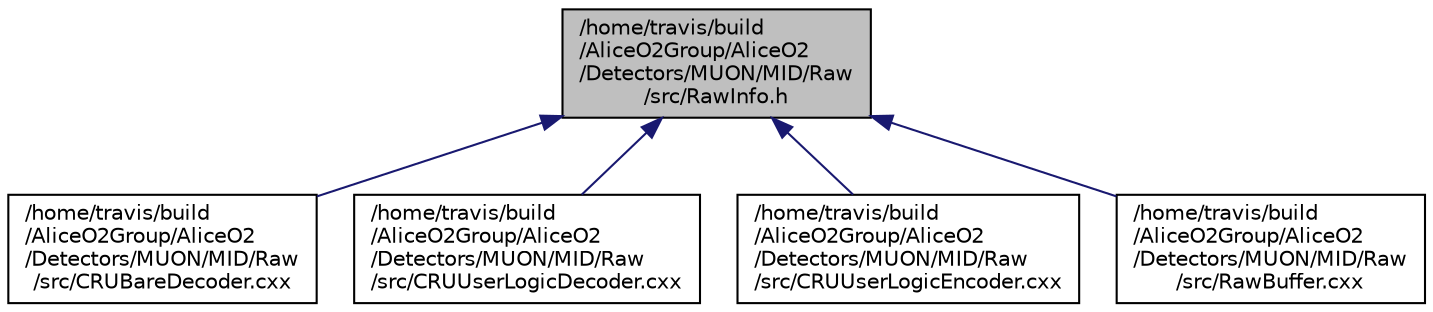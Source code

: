 digraph "/home/travis/build/AliceO2Group/AliceO2/Detectors/MUON/MID/Raw/src/RawInfo.h"
{
 // INTERACTIVE_SVG=YES
  bgcolor="transparent";
  edge [fontname="Helvetica",fontsize="10",labelfontname="Helvetica",labelfontsize="10"];
  node [fontname="Helvetica",fontsize="10",shape=record];
  Node2 [label="/home/travis/build\l/AliceO2Group/AliceO2\l/Detectors/MUON/MID/Raw\l/src/RawInfo.h",height=0.2,width=0.4,color="black", fillcolor="grey75", style="filled", fontcolor="black"];
  Node2 -> Node3 [dir="back",color="midnightblue",fontsize="10",style="solid",fontname="Helvetica"];
  Node3 [label="/home/travis/build\l/AliceO2Group/AliceO2\l/Detectors/MUON/MID/Raw\l/src/CRUBareDecoder.cxx",height=0.2,width=0.4,color="black",URL="$d2/db9/CRUBareDecoder_8cxx.html",tooltip="MID CRU core decoder. "];
  Node2 -> Node4 [dir="back",color="midnightblue",fontsize="10",style="solid",fontname="Helvetica"];
  Node4 [label="/home/travis/build\l/AliceO2Group/AliceO2\l/Detectors/MUON/MID/Raw\l/src/CRUUserLogicDecoder.cxx",height=0.2,width=0.4,color="black",URL="$d8/df0/CRUUserLogicDecoder_8cxx.html",tooltip="MID CRU user logic decoder. "];
  Node2 -> Node5 [dir="back",color="midnightblue",fontsize="10",style="solid",fontname="Helvetica"];
  Node5 [label="/home/travis/build\l/AliceO2Group/AliceO2\l/Detectors/MUON/MID/Raw\l/src/CRUUserLogicEncoder.cxx",height=0.2,width=0.4,color="black",URL="$de/da7/CRUUserLogicEncoder_8cxx.html",tooltip="Raw data encoder for MID CRU user logic. "];
  Node2 -> Node6 [dir="back",color="midnightblue",fontsize="10",style="solid",fontname="Helvetica"];
  Node6 [label="/home/travis/build\l/AliceO2Group/AliceO2\l/Detectors/MUON/MID/Raw\l/src/RawBuffer.cxx",height=0.2,width=0.4,color="black",URL="$d6/d52/MUON_2MID_2Raw_2src_2RawBuffer_8cxx.html",tooltip="MID CRU user logic decoder. "];
}

